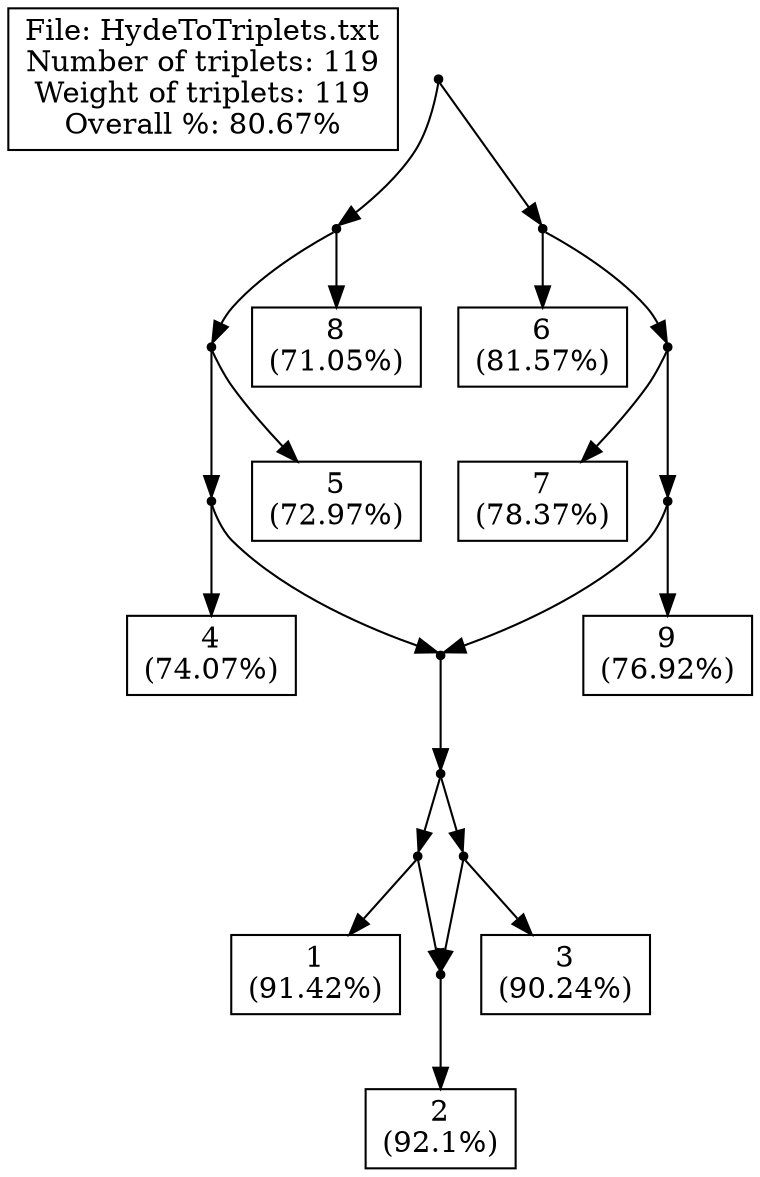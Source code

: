 // LEV1ATHAN Version 1.0, 21 september 2009
// COMMENT: Pre-processing the input file to count the leaves
// COMMENT: Pre-processing showed that there are 9 leaves in the input.
// SUMMARY: Input had 9 leaves.
// USER-SETTING: Will *not* post-process output to collapse edges.
// COMMENT: Triplet set is already dense.
// SUMMARY: There are 119 triplets in the input.
// SUMMARY: Total weight of input triplets is 119.
// COMMENT: We achieved non-trivial local perfection.
// SUMMARY: (Before post-processing)
// SUMMARY: We got 96 units of triplet weight, that's 80.67% of total weight.
// SUMMARY: In total 23 units of triplet weight were -not- consistent with the ouput network.
// SUMMARY: Output network contained 34 triplets -not- in the original input.
// SUMMARY: The symmetric difference is thus 23 + (1 * 34) = 57
// SUMMARY: (After post-processing)
strict digraph G1 {
edge [fontsize=8]
labelbox [shape=box, width=0.4, label="File: HydeToTriplets.txt\nNumber of triplets: 119\nWeight of triplets: 119\nOverall %: 80.67%"];
1000 [shape=point];
1001 [shape=point];
1002 [shape=point];
1003 [shape=point];
1004 [shape=point];
1005 [shape=point];
1006 [shape=point];
1007 [shape=point];
1 [shape=box, width=0.3, label="2\n(92.1%)"];
2 [shape=box, width=0.3, label="1\n(91.42%)"];
1010 [shape=point];
3 [shape=box, width=0.3, label="3\n(90.24%)"];
4 [shape=box, width=0.3, label="4\n(74.07%)"];
5 [shape=box, width=0.3, label="5\n(72.97%)"];
8 [shape=box, width=0.3, label="8\n(71.05%)"];
1015 [shape=point];
6 [shape=box, width=0.3, label="6\n(81.57%)"];
1017 [shape=point];
7 [shape=box, width=0.3, label="7\n(78.37%)"];
1019 [shape=point];
9 [shape=box, width=0.3, label="9\n(76.92%)"];
1000 -> 1001
1000 -> 1015
1001 -> 1002
1001 -> 8
1002 -> 1003
1002 -> 5
1003 -> 1004
1003 -> 4
1004 -> 1005
1005 -> 1006
1005 -> 1010
1006 -> 1007
1006 -> 2
1007 -> 1
1010 -> 3
1010 -> 1007
1007 -> 1
1015 -> 6
1015 -> 1017
1017 -> 7
1017 -> 1019
1019 -> 9
1019 -> 1004
1004 -> 1005
1005 -> 1006
1005 -> 1010
1006 -> 1007
1006 -> 2
1007 -> 1
1010 -> 3
1010 -> 1007
1007 -> 1
}
// SUMMARY: eNewick output: ((((((((2)#H1,1),(3,#H1)))#H2,4),5),8),(6,(7,(9,#H2))));
// SUMMARY: In total 23 units of triplet weight were -not- consistent with the ouput network.
// SUMMARY: Output network contained 34 triplets -not- in the original input.
// SUMMARY: Weight of missing triplets before contraction minus weight of missing triplets afterwards: 0
// SUMMARY: Number of surplus triplets before contraction minus number of surplus triplets afterwards: 0
// CONCLUSION: After post-processing we got 96 units of triplet weight, that's 80.67% of total weight (before post-processing this was 80.67%).
// CONCLUSION: After post-processing the symmetric difference is thus 23 + (1 * 34) = 57 (before post-processing this was 57)
// STAT: PERCENTAGE = 80.67
// STAT: NETWORK-TRIPLET SD = 57
